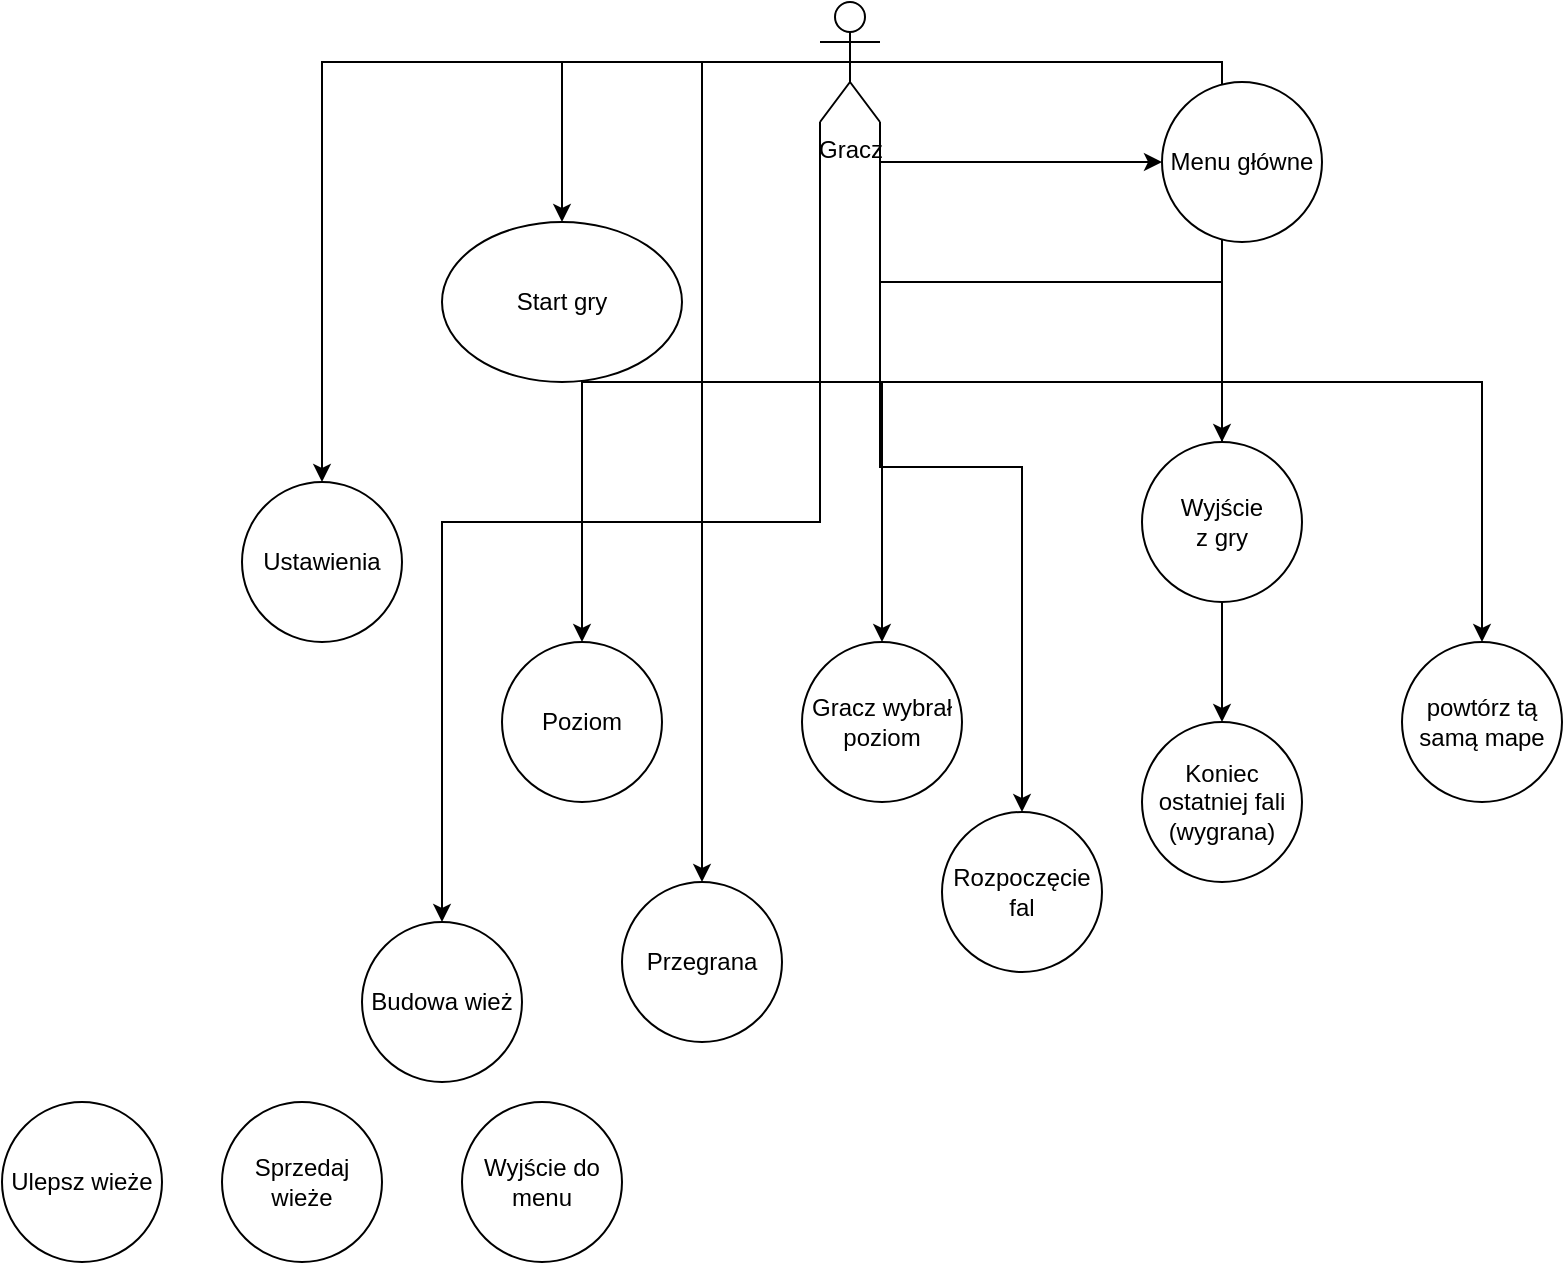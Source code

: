 <mxfile version="26.1.0">
  <diagram name="Strona-1" id="GtKuwoUM9BS78JBKEteD">
    <mxGraphModel dx="1434" dy="778" grid="1" gridSize="10" guides="1" tooltips="1" connect="1" arrows="1" fold="1" page="1" pageScale="1" pageWidth="827" pageHeight="1169" math="0" shadow="0">
      <root>
        <mxCell id="0" />
        <mxCell id="1" parent="0" />
        <mxCell id="KREq8-2agoi1I6AGwySA-32" value="Start gry" style="ellipse;whiteSpace=wrap;html=1;" vertex="1" parent="1">
          <mxGeometry x="250" y="250" width="120" height="80" as="geometry" />
        </mxCell>
        <mxCell id="KREq8-2agoi1I6AGwySA-34" style="edgeStyle=orthogonalEdgeStyle;rounded=0;orthogonalLoop=1;jettySize=auto;html=1;exitX=0.5;exitY=0.5;exitDx=0;exitDy=0;exitPerimeter=0;" edge="1" parent="1" source="KREq8-2agoi1I6AGwySA-33" target="KREq8-2agoi1I6AGwySA-32">
          <mxGeometry relative="1" as="geometry" />
        </mxCell>
        <mxCell id="KREq8-2agoi1I6AGwySA-80" style="edgeStyle=orthogonalEdgeStyle;rounded=0;orthogonalLoop=1;jettySize=auto;html=1;exitX=1;exitY=1;exitDx=0;exitDy=0;exitPerimeter=0;" edge="1" parent="1" source="KREq8-2agoi1I6AGwySA-33" target="KREq8-2agoi1I6AGwySA-35">
          <mxGeometry relative="1" as="geometry" />
        </mxCell>
        <mxCell id="KREq8-2agoi1I6AGwySA-85" style="edgeStyle=orthogonalEdgeStyle;rounded=0;orthogonalLoop=1;jettySize=auto;html=1;exitX=1;exitY=1;exitDx=0;exitDy=0;exitPerimeter=0;entryX=0.5;entryY=0;entryDx=0;entryDy=0;" edge="1" parent="1" source="KREq8-2agoi1I6AGwySA-33" target="KREq8-2agoi1I6AGwySA-44">
          <mxGeometry relative="1" as="geometry" />
        </mxCell>
        <mxCell id="KREq8-2agoi1I6AGwySA-86" style="edgeStyle=orthogonalEdgeStyle;rounded=0;orthogonalLoop=1;jettySize=auto;html=1;exitX=0;exitY=1;exitDx=0;exitDy=0;exitPerimeter=0;entryX=0.5;entryY=0;entryDx=0;entryDy=0;" edge="1" parent="1" source="KREq8-2agoi1I6AGwySA-33" target="KREq8-2agoi1I6AGwySA-37">
          <mxGeometry relative="1" as="geometry" />
        </mxCell>
        <mxCell id="KREq8-2agoi1I6AGwySA-87" style="edgeStyle=orthogonalEdgeStyle;rounded=0;orthogonalLoop=1;jettySize=auto;html=1;exitX=0;exitY=1;exitDx=0;exitDy=0;exitPerimeter=0;entryX=0.5;entryY=0;entryDx=0;entryDy=0;" edge="1" parent="1" source="KREq8-2agoi1I6AGwySA-33" target="KREq8-2agoi1I6AGwySA-71">
          <mxGeometry relative="1" as="geometry" />
        </mxCell>
        <mxCell id="KREq8-2agoi1I6AGwySA-88" style="edgeStyle=orthogonalEdgeStyle;rounded=0;orthogonalLoop=1;jettySize=auto;html=1;exitX=0;exitY=1;exitDx=0;exitDy=0;exitPerimeter=0;" edge="1" parent="1" source="KREq8-2agoi1I6AGwySA-33" target="KREq8-2agoi1I6AGwySA-51">
          <mxGeometry relative="1" as="geometry" />
        </mxCell>
        <mxCell id="KREq8-2agoi1I6AGwySA-90" style="edgeStyle=orthogonalEdgeStyle;rounded=0;orthogonalLoop=1;jettySize=auto;html=1;exitX=1;exitY=1;exitDx=0;exitDy=0;exitPerimeter=0;" edge="1" parent="1" source="KREq8-2agoi1I6AGwySA-33" target="KREq8-2agoi1I6AGwySA-52">
          <mxGeometry relative="1" as="geometry" />
        </mxCell>
        <mxCell id="KREq8-2agoi1I6AGwySA-91" style="edgeStyle=orthogonalEdgeStyle;rounded=0;orthogonalLoop=1;jettySize=auto;html=1;exitX=0;exitY=1;exitDx=0;exitDy=0;exitPerimeter=0;" edge="1" parent="1" source="KREq8-2agoi1I6AGwySA-33" target="KREq8-2agoi1I6AGwySA-50">
          <mxGeometry relative="1" as="geometry" />
        </mxCell>
        <mxCell id="KREq8-2agoi1I6AGwySA-93" style="edgeStyle=orthogonalEdgeStyle;rounded=0;orthogonalLoop=1;jettySize=auto;html=1;exitX=0.5;exitY=0.5;exitDx=0;exitDy=0;exitPerimeter=0;" edge="1" parent="1" source="KREq8-2agoi1I6AGwySA-33" target="KREq8-2agoi1I6AGwySA-38">
          <mxGeometry relative="1" as="geometry" />
        </mxCell>
        <mxCell id="KREq8-2agoi1I6AGwySA-94" style="edgeStyle=orthogonalEdgeStyle;rounded=0;orthogonalLoop=1;jettySize=auto;html=1;exitX=0.5;exitY=0.5;exitDx=0;exitDy=0;exitPerimeter=0;" edge="1" parent="1" source="KREq8-2agoi1I6AGwySA-33" target="KREq8-2agoi1I6AGwySA-65">
          <mxGeometry relative="1" as="geometry" />
        </mxCell>
        <mxCell id="KREq8-2agoi1I6AGwySA-95" style="edgeStyle=orthogonalEdgeStyle;rounded=0;orthogonalLoop=1;jettySize=auto;html=1;exitX=0.5;exitY=0.5;exitDx=0;exitDy=0;exitPerimeter=0;" edge="1" parent="1" source="KREq8-2agoi1I6AGwySA-33" target="KREq8-2agoi1I6AGwySA-68">
          <mxGeometry relative="1" as="geometry" />
        </mxCell>
        <mxCell id="KREq8-2agoi1I6AGwySA-33" value="Gracz&lt;div&gt;&lt;br&gt;&lt;/div&gt;" style="shape=umlActor;verticalLabelPosition=bottom;verticalAlign=top;html=1;outlineConnect=0;" vertex="1" parent="1">
          <mxGeometry x="439" y="140" width="30" height="60" as="geometry" />
        </mxCell>
        <mxCell id="KREq8-2agoi1I6AGwySA-35" value="Menu główne" style="ellipse;whiteSpace=wrap;html=1;aspect=fixed;" vertex="1" parent="1">
          <mxGeometry x="610" y="180" width="80" height="80" as="geometry" />
        </mxCell>
        <mxCell id="KREq8-2agoi1I6AGwySA-37" value="Poziom" style="ellipse;whiteSpace=wrap;html=1;aspect=fixed;" vertex="1" parent="1">
          <mxGeometry x="280" y="460" width="80" height="80" as="geometry" />
        </mxCell>
        <mxCell id="KREq8-2agoi1I6AGwySA-38" value="Ustawienia" style="ellipse;whiteSpace=wrap;html=1;aspect=fixed;" vertex="1" parent="1">
          <mxGeometry x="150" y="380" width="80" height="80" as="geometry" />
        </mxCell>
        <mxCell id="KREq8-2agoi1I6AGwySA-44" value="Wyjście&lt;div&gt;z gry&lt;/div&gt;" style="ellipse;whiteSpace=wrap;html=1;aspect=fixed;" vertex="1" parent="1">
          <mxGeometry x="600" y="360" width="80" height="80" as="geometry" />
        </mxCell>
        <mxCell id="KREq8-2agoi1I6AGwySA-50" value="Gracz wybrał poziom" style="ellipse;whiteSpace=wrap;html=1;aspect=fixed;" vertex="1" parent="1">
          <mxGeometry x="430" y="460" width="80" height="80" as="geometry" />
        </mxCell>
        <mxCell id="KREq8-2agoi1I6AGwySA-51" value="Budowa wież" style="ellipse;whiteSpace=wrap;html=1;aspect=fixed;" vertex="1" parent="1">
          <mxGeometry x="210" y="600" width="80" height="80" as="geometry" />
        </mxCell>
        <mxCell id="KREq8-2agoi1I6AGwySA-52" value="Rozpoczęcie fal" style="ellipse;whiteSpace=wrap;html=1;aspect=fixed;" vertex="1" parent="1">
          <mxGeometry x="500" y="545" width="80" height="80" as="geometry" />
        </mxCell>
        <mxCell id="KREq8-2agoi1I6AGwySA-65" value="Koniec ostatniej fali&lt;div&gt;(wygrana)&lt;/div&gt;" style="ellipse;whiteSpace=wrap;html=1;aspect=fixed;" vertex="1" parent="1">
          <mxGeometry x="600" y="500" width="80" height="80" as="geometry" />
        </mxCell>
        <mxCell id="KREq8-2agoi1I6AGwySA-68" value="Przegrana" style="ellipse;whiteSpace=wrap;html=1;aspect=fixed;" vertex="1" parent="1">
          <mxGeometry x="340" y="580" width="80" height="80" as="geometry" />
        </mxCell>
        <mxCell id="KREq8-2agoi1I6AGwySA-71" value="powtórz tą samą mape" style="ellipse;whiteSpace=wrap;html=1;aspect=fixed;" vertex="1" parent="1">
          <mxGeometry x="730" y="460" width="80" height="80" as="geometry" />
        </mxCell>
        <mxCell id="KREq8-2agoi1I6AGwySA-98" value="Ulepsz wieże" style="ellipse;whiteSpace=wrap;html=1;aspect=fixed;" vertex="1" parent="1">
          <mxGeometry x="30" y="690" width="80" height="80" as="geometry" />
        </mxCell>
        <mxCell id="KREq8-2agoi1I6AGwySA-99" value="Sprzedaj wieże" style="ellipse;whiteSpace=wrap;html=1;aspect=fixed;" vertex="1" parent="1">
          <mxGeometry x="140" y="690" width="80" height="80" as="geometry" />
        </mxCell>
        <mxCell id="KREq8-2agoi1I6AGwySA-100" value="Wyjście do menu" style="ellipse;whiteSpace=wrap;html=1;aspect=fixed;" vertex="1" parent="1">
          <mxGeometry x="260" y="690" width="80" height="80" as="geometry" />
        </mxCell>
      </root>
    </mxGraphModel>
  </diagram>
</mxfile>
